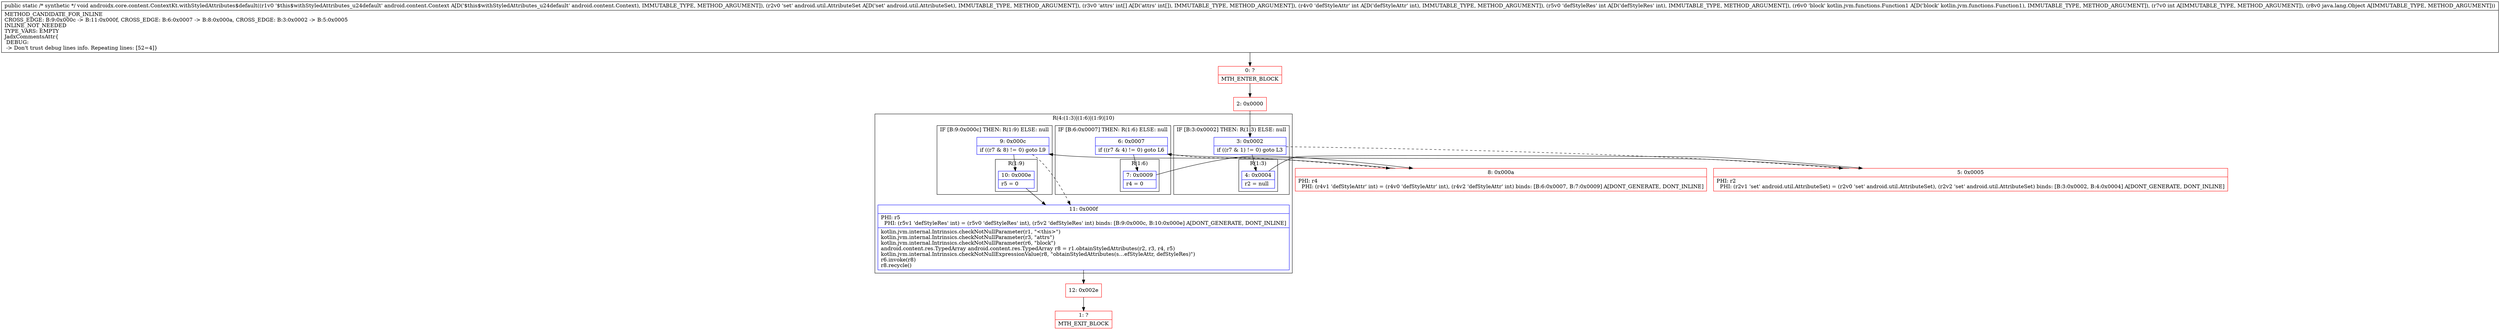 digraph "CFG forandroidx.core.content.ContextKt.withStyledAttributes$default(Landroid\/content\/Context;Landroid\/util\/AttributeSet;[IIILkotlin\/jvm\/functions\/Function1;ILjava\/lang\/Object;)V" {
subgraph cluster_Region_1197403058 {
label = "R(4:(1:3)|(1:6)|(1:9)|10)";
node [shape=record,color=blue];
subgraph cluster_IfRegion_964431027 {
label = "IF [B:3:0x0002] THEN: R(1:3) ELSE: null";
node [shape=record,color=blue];
Node_3 [shape=record,label="{3\:\ 0x0002|if ((r7 & 1) != 0) goto L3\l}"];
subgraph cluster_Region_858568797 {
label = "R(1:3)";
node [shape=record,color=blue];
Node_4 [shape=record,label="{4\:\ 0x0004|r2 = null\l}"];
}
}
subgraph cluster_IfRegion_52414193 {
label = "IF [B:6:0x0007] THEN: R(1:6) ELSE: null";
node [shape=record,color=blue];
Node_6 [shape=record,label="{6\:\ 0x0007|if ((r7 & 4) != 0) goto L6\l}"];
subgraph cluster_Region_1525149422 {
label = "R(1:6)";
node [shape=record,color=blue];
Node_7 [shape=record,label="{7\:\ 0x0009|r4 = 0\l}"];
}
}
subgraph cluster_IfRegion_52914325 {
label = "IF [B:9:0x000c] THEN: R(1:9) ELSE: null";
node [shape=record,color=blue];
Node_9 [shape=record,label="{9\:\ 0x000c|if ((r7 & 8) != 0) goto L9\l}"];
subgraph cluster_Region_1436534524 {
label = "R(1:9)";
node [shape=record,color=blue];
Node_10 [shape=record,label="{10\:\ 0x000e|r5 = 0\l}"];
}
}
Node_11 [shape=record,label="{11\:\ 0x000f|PHI: r5 \l  PHI: (r5v1 'defStyleRes' int) = (r5v0 'defStyleRes' int), (r5v2 'defStyleRes' int) binds: [B:9:0x000c, B:10:0x000e] A[DONT_GENERATE, DONT_INLINE]\l|kotlin.jvm.internal.Intrinsics.checkNotNullParameter(r1, \"\<this\>\")\lkotlin.jvm.internal.Intrinsics.checkNotNullParameter(r3, \"attrs\")\lkotlin.jvm.internal.Intrinsics.checkNotNullParameter(r6, \"block\")\landroid.content.res.TypedArray android.content.res.TypedArray r8 = r1.obtainStyledAttributes(r2, r3, r4, r5)\lkotlin.jvm.internal.Intrinsics.checkNotNullExpressionValue(r8, \"obtainStyledAttributes(s…efStyleAttr, defStyleRes)\")\lr6.invoke(r8)\lr8.recycle()\l}"];
}
Node_0 [shape=record,color=red,label="{0\:\ ?|MTH_ENTER_BLOCK\l}"];
Node_2 [shape=record,color=red,label="{2\:\ 0x0000}"];
Node_5 [shape=record,color=red,label="{5\:\ 0x0005|PHI: r2 \l  PHI: (r2v1 'set' android.util.AttributeSet) = (r2v0 'set' android.util.AttributeSet), (r2v2 'set' android.util.AttributeSet) binds: [B:3:0x0002, B:4:0x0004] A[DONT_GENERATE, DONT_INLINE]\l}"];
Node_8 [shape=record,color=red,label="{8\:\ 0x000a|PHI: r4 \l  PHI: (r4v1 'defStyleAttr' int) = (r4v0 'defStyleAttr' int), (r4v2 'defStyleAttr' int) binds: [B:6:0x0007, B:7:0x0009] A[DONT_GENERATE, DONT_INLINE]\l}"];
Node_12 [shape=record,color=red,label="{12\:\ 0x002e}"];
Node_1 [shape=record,color=red,label="{1\:\ ?|MTH_EXIT_BLOCK\l}"];
MethodNode[shape=record,label="{public static \/* synthetic *\/ void androidx.core.content.ContextKt.withStyledAttributes$default((r1v0 '$this$withStyledAttributes_u24default' android.content.Context A[D('$this$withStyledAttributes_u24default' android.content.Context), IMMUTABLE_TYPE, METHOD_ARGUMENT]), (r2v0 'set' android.util.AttributeSet A[D('set' android.util.AttributeSet), IMMUTABLE_TYPE, METHOD_ARGUMENT]), (r3v0 'attrs' int[] A[D('attrs' int[]), IMMUTABLE_TYPE, METHOD_ARGUMENT]), (r4v0 'defStyleAttr' int A[D('defStyleAttr' int), IMMUTABLE_TYPE, METHOD_ARGUMENT]), (r5v0 'defStyleRes' int A[D('defStyleRes' int), IMMUTABLE_TYPE, METHOD_ARGUMENT]), (r6v0 'block' kotlin.jvm.functions.Function1 A[D('block' kotlin.jvm.functions.Function1), IMMUTABLE_TYPE, METHOD_ARGUMENT]), (r7v0 int A[IMMUTABLE_TYPE, METHOD_ARGUMENT]), (r8v0 java.lang.Object A[IMMUTABLE_TYPE, METHOD_ARGUMENT]))  | METHOD_CANDIDATE_FOR_INLINE\lCROSS_EDGE: B:9:0x000c \-\> B:11:0x000f, CROSS_EDGE: B:6:0x0007 \-\> B:8:0x000a, CROSS_EDGE: B:3:0x0002 \-\> B:5:0x0005\lINLINE_NOT_NEEDED\lTYPE_VARS: EMPTY\lJadxCommentsAttr\{\l DEBUG: \l \-\> Don't trust debug lines info. Repeating lines: [52=4]\}\l}"];
MethodNode -> Node_0;Node_3 -> Node_4;
Node_3 -> Node_5[style=dashed];
Node_4 -> Node_5;
Node_6 -> Node_7;
Node_6 -> Node_8[style=dashed];
Node_7 -> Node_8;
Node_9 -> Node_10;
Node_9 -> Node_11[style=dashed];
Node_10 -> Node_11;
Node_11 -> Node_12;
Node_0 -> Node_2;
Node_2 -> Node_3;
Node_5 -> Node_6;
Node_8 -> Node_9;
Node_12 -> Node_1;
}

